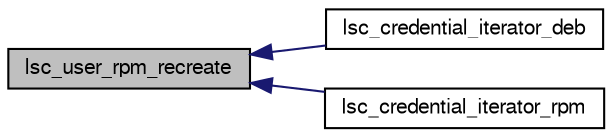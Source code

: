 digraph G
{
  bgcolor="transparent";
  edge [fontname="FreeSans",fontsize="10",labelfontname="FreeSans",labelfontsize="10"];
  node [fontname="FreeSans",fontsize="10",shape=record];
  rankdir=LR;
  Node1 [label="lsc_user_rpm_recreate",height=0.2,width=0.4,color="black", fillcolor="grey75", style="filled" fontcolor="black"];
  Node1 -> Node2 [dir=back,color="midnightblue",fontsize="10",style="solid",fontname="FreeSans"];
  Node2 [label="lsc_credential_iterator_deb",height=0.2,width=0.4,color="black",URL="$manage__sql_8c.html#a2b8b6e6e2fa26c078f3087de7ff27ced",tooltip="Get the deb from an LSC credential iterator."];
  Node1 -> Node3 [dir=back,color="midnightblue",fontsize="10",style="solid",fontname="FreeSans"];
  Node3 [label="lsc_credential_iterator_rpm",height=0.2,width=0.4,color="black",URL="$manage__sql_8c.html#ac35e4d6b5546b055328f4e6a4e102d55",tooltip="Get the rpm from an LSC credential iterator."];
}
